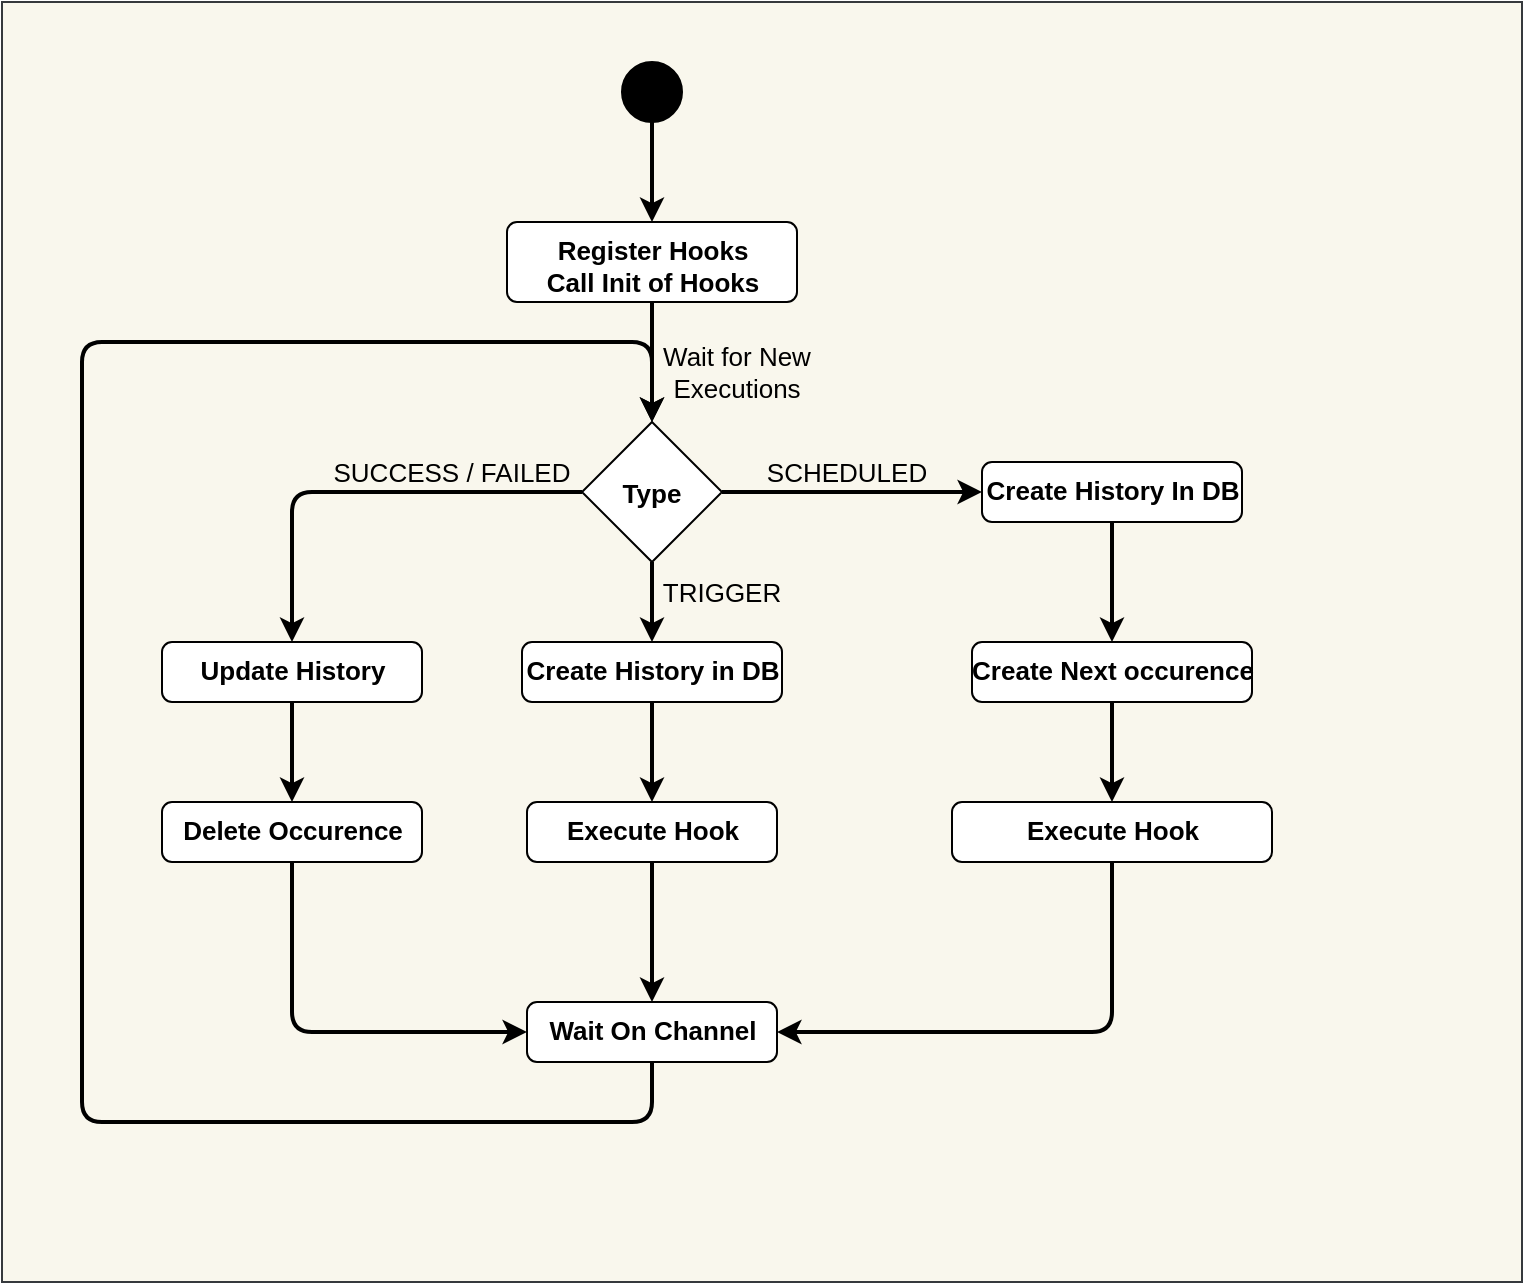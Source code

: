 <mxfile>
    <diagram id="y7ooNCvx5bwQZMNQIE30" name="Page-1">
        <mxGraphModel dx="1071" dy="784" grid="1" gridSize="10" guides="1" tooltips="1" connect="1" arrows="1" fold="1" page="1" pageScale="1" pageWidth="850" pageHeight="1100" math="0" shadow="0">
            <root>
                <mxCell id="0"/>
                <mxCell id="1" parent="0"/>
                <mxCell id="2" value="" style="rounded=0;whiteSpace=wrap;html=1;fillColor=#f9f7ed;strokeColor=#36393d;fontSize=13;" vertex="1" parent="1">
                    <mxGeometry x="70" y="90" width="760" height="640" as="geometry"/>
                </mxCell>
                <mxCell id="4" style="edgeStyle=orthogonalEdgeStyle;html=1;entryX=0.5;entryY=0;entryDx=0;entryDy=0;strokeColor=#000000;strokeWidth=2;fontSize=13;" edge="1" parent="1" source="5" target="7">
                    <mxGeometry relative="1" as="geometry"/>
                </mxCell>
                <mxCell id="5" value="" style="ellipse;fillColor=strokeColor;strokeColor=#000000;fontSize=13;" vertex="1" parent="1">
                    <mxGeometry x="380" y="120" width="30" height="30" as="geometry"/>
                </mxCell>
                <mxCell id="6" style="edgeStyle=orthogonalEdgeStyle;html=1;entryX=0.5;entryY=0;entryDx=0;entryDy=0;strokeColor=#000000;strokeWidth=2;fontSize=13;" edge="1" parent="1" source="7" target="10">
                    <mxGeometry relative="1" as="geometry"/>
                </mxCell>
                <mxCell id="7" value="Register Hooks&lt;br style=&quot;font-size: 13px;&quot;&gt;Call Init of Hooks" style="html=1;align=center;verticalAlign=top;rounded=1;absoluteArcSize=1;arcSize=10;dashed=0;strokeColor=#000000;fillColor=#FFFFFF;fontColor=#000000;fontStyle=1;fontSize=13;" vertex="1" parent="1">
                    <mxGeometry x="322.5" y="200" width="145" height="40" as="geometry"/>
                </mxCell>
                <mxCell id="8" style="edgeStyle=orthogonalEdgeStyle;html=1;entryX=0;entryY=0.5;entryDx=0;entryDy=0;strokeColor=#000000;strokeWidth=2;fontSize=13;" edge="1" parent="1" source="10" target="16">
                    <mxGeometry relative="1" as="geometry"/>
                </mxCell>
                <mxCell id="9" style="edgeStyle=orthogonalEdgeStyle;html=1;entryX=0.5;entryY=0;entryDx=0;entryDy=0;strokeColor=#000000;strokeWidth=2;fontSize=13;" edge="1" parent="1" source="10" target="12">
                    <mxGeometry relative="1" as="geometry"/>
                </mxCell>
                <mxCell id="33" style="edgeStyle=orthogonalEdgeStyle;html=1;entryX=0.5;entryY=0;entryDx=0;entryDy=0;strokeColor=#000000;strokeWidth=2;fontSize=13;" edge="1" parent="1" source="10" target="31">
                    <mxGeometry relative="1" as="geometry"/>
                </mxCell>
                <mxCell id="10" value="Type" style="rhombus;strokeColor=#000000;fillColor=#FFFFFF;fontColor=#000000;fontStyle=1;fontSize=13;" vertex="1" parent="1">
                    <mxGeometry x="360" y="300" width="70" height="70" as="geometry"/>
                </mxCell>
                <mxCell id="11" style="edgeStyle=orthogonalEdgeStyle;html=1;entryX=0.5;entryY=0;entryDx=0;entryDy=0;strokeColor=#000000;strokeWidth=2;fontSize=13;" edge="1" parent="1" source="12" target="14">
                    <mxGeometry relative="1" as="geometry"/>
                </mxCell>
                <mxCell id="12" value="Create History in DB" style="html=1;align=center;verticalAlign=top;rounded=1;absoluteArcSize=1;arcSize=10;dashed=0;strokeColor=#000000;fillColor=#FFFFFF;fontColor=#000000;fontStyle=1;fontSize=13;" vertex="1" parent="1">
                    <mxGeometry x="330" y="410" width="130" height="30" as="geometry"/>
                </mxCell>
                <mxCell id="13" style="edgeStyle=orthogonalEdgeStyle;html=1;entryX=0.5;entryY=0;entryDx=0;entryDy=0;strokeColor=#000000;strokeWidth=2;fontSize=13;" edge="1" parent="1" source="14" target="36">
                    <mxGeometry relative="1" as="geometry">
                        <mxPoint x="395" y="580" as="targetPoint"/>
                    </mxGeometry>
                </mxCell>
                <mxCell id="14" value="Execute Hook" style="html=1;align=center;verticalAlign=top;rounded=1;absoluteArcSize=1;arcSize=10;dashed=0;strokeColor=#000000;fillColor=#FFFFFF;fontColor=#000000;fontStyle=1;fontSize=13;" vertex="1" parent="1">
                    <mxGeometry x="332.5" y="490" width="125" height="30" as="geometry"/>
                </mxCell>
                <mxCell id="15" style="edgeStyle=orthogonalEdgeStyle;html=1;entryX=0.5;entryY=0;entryDx=0;entryDy=0;strokeColor=#000000;strokeWidth=2;fontSize=13;" edge="1" parent="1" source="16" target="18">
                    <mxGeometry relative="1" as="geometry"/>
                </mxCell>
                <mxCell id="16" value="Create History In DB" style="html=1;align=center;verticalAlign=top;rounded=1;absoluteArcSize=1;arcSize=10;dashed=0;strokeColor=#000000;fillColor=#FFFFFF;fontColor=#000000;fontStyle=1;fontSize=13;" vertex="1" parent="1">
                    <mxGeometry x="560" y="320" width="130" height="30" as="geometry"/>
                </mxCell>
                <mxCell id="17" style="edgeStyle=orthogonalEdgeStyle;html=1;entryX=0.5;entryY=0;entryDx=0;entryDy=0;strokeColor=#000000;strokeWidth=2;fontSize=13;" edge="1" parent="1" source="18" target="35">
                    <mxGeometry relative="1" as="geometry">
                        <mxPoint x="645" y="485" as="targetPoint"/>
                    </mxGeometry>
                </mxCell>
                <mxCell id="18" value="Create Next occurence" style="html=1;align=center;verticalAlign=top;rounded=1;absoluteArcSize=1;arcSize=10;dashed=0;strokeColor=#000000;fillColor=#FFFFFF;fontColor=#000000;fontStyle=1;fontSize=13;" vertex="1" parent="1">
                    <mxGeometry x="555" y="410" width="140" height="30" as="geometry"/>
                </mxCell>
                <mxCell id="19" style="edgeStyle=orthogonalEdgeStyle;html=1;strokeColor=#000000;strokeWidth=2;exitX=0.5;exitY=1;exitDx=0;exitDy=0;entryX=1;entryY=0.5;entryDx=0;entryDy=0;fontSize=13;" edge="1" parent="1" source="35" target="36">
                    <mxGeometry relative="1" as="geometry">
                        <mxPoint x="645" y="525" as="sourcePoint"/>
                        <mxPoint x="640" y="590" as="targetPoint"/>
                    </mxGeometry>
                </mxCell>
                <mxCell id="26" value="Wait for New Executions" style="text;html=1;strokeColor=none;fillColor=none;align=center;verticalAlign=middle;whiteSpace=wrap;rounded=0;fontColor=#000000;fontSize=13;" vertex="1" parent="1">
                    <mxGeometry x="375" y="260" width="125" height="30" as="geometry"/>
                </mxCell>
                <mxCell id="28" value="TRIGGER" style="text;html=1;strokeColor=none;fillColor=none;align=center;verticalAlign=middle;whiteSpace=wrap;rounded=0;fontColor=#000000;fontSize=13;" vertex="1" parent="1">
                    <mxGeometry x="400" y="370" width="60" height="30" as="geometry"/>
                </mxCell>
                <mxCell id="29" value="SCHEDULED" style="text;html=1;strokeColor=none;fillColor=none;align=center;verticalAlign=middle;whiteSpace=wrap;rounded=0;fontColor=#000000;fontSize=13;" vertex="1" parent="1">
                    <mxGeometry x="455" y="310" width="75" height="30" as="geometry"/>
                </mxCell>
                <mxCell id="30" value="SUCCESS / FAILED" style="text;html=1;strokeColor=none;fillColor=none;align=center;verticalAlign=middle;whiteSpace=wrap;rounded=0;fontColor=#000000;fontSize=13;" vertex="1" parent="1">
                    <mxGeometry x="220" y="310" width="150" height="30" as="geometry"/>
                </mxCell>
                <mxCell id="34" style="edgeStyle=orthogonalEdgeStyle;html=1;entryX=0.5;entryY=0;entryDx=0;entryDy=0;strokeColor=#000000;strokeWidth=2;fontSize=13;" edge="1" parent="1" source="31" target="32">
                    <mxGeometry relative="1" as="geometry"/>
                </mxCell>
                <mxCell id="31" value="Update History" style="html=1;align=center;verticalAlign=top;rounded=1;absoluteArcSize=1;arcSize=10;dashed=0;strokeColor=#000000;fillColor=#FFFFFF;fontColor=#000000;fontStyle=1;fontSize=13;" vertex="1" parent="1">
                    <mxGeometry x="150" y="410" width="130" height="30" as="geometry"/>
                </mxCell>
                <mxCell id="39" style="edgeStyle=orthogonalEdgeStyle;html=1;entryX=0;entryY=0.5;entryDx=0;entryDy=0;strokeColor=#000000;strokeWidth=2;fontSize=13;" edge="1" parent="1" source="32" target="36">
                    <mxGeometry relative="1" as="geometry">
                        <Array as="points">
                            <mxPoint x="215" y="605"/>
                        </Array>
                    </mxGeometry>
                </mxCell>
                <mxCell id="32" value="Delete Occurence" style="html=1;align=center;verticalAlign=top;rounded=1;absoluteArcSize=1;arcSize=10;dashed=0;strokeColor=#000000;fillColor=#FFFFFF;fontColor=#000000;fontStyle=1;fontSize=13;" vertex="1" parent="1">
                    <mxGeometry x="150" y="490" width="130" height="30" as="geometry"/>
                </mxCell>
                <mxCell id="35" value="Execute Hook" style="html=1;align=center;verticalAlign=top;rounded=1;absoluteArcSize=1;arcSize=10;dashed=0;strokeColor=#000000;fillColor=#FFFFFF;fontColor=#000000;fontStyle=1;fontSize=13;" vertex="1" parent="1">
                    <mxGeometry x="545" y="490" width="160" height="30" as="geometry"/>
                </mxCell>
                <mxCell id="40" style="edgeStyle=orthogonalEdgeStyle;html=1;entryX=0.5;entryY=0;entryDx=0;entryDy=0;strokeColor=#000000;strokeWidth=2;fontSize=13;" edge="1" parent="1" source="36" target="10">
                    <mxGeometry relative="1" as="geometry">
                        <Array as="points">
                            <mxPoint x="395" y="650"/>
                            <mxPoint x="110" y="650"/>
                            <mxPoint x="110" y="260"/>
                            <mxPoint x="395" y="260"/>
                        </Array>
                    </mxGeometry>
                </mxCell>
                <mxCell id="36" value="Wait On Channel" style="html=1;align=center;verticalAlign=top;rounded=1;absoluteArcSize=1;arcSize=10;dashed=0;strokeColor=#000000;fillColor=#FFFFFF;fontColor=#000000;fontStyle=1;fontSize=13;" vertex="1" parent="1">
                    <mxGeometry x="332.5" y="590" width="125" height="30" as="geometry"/>
                </mxCell>
            </root>
        </mxGraphModel>
    </diagram>
</mxfile>